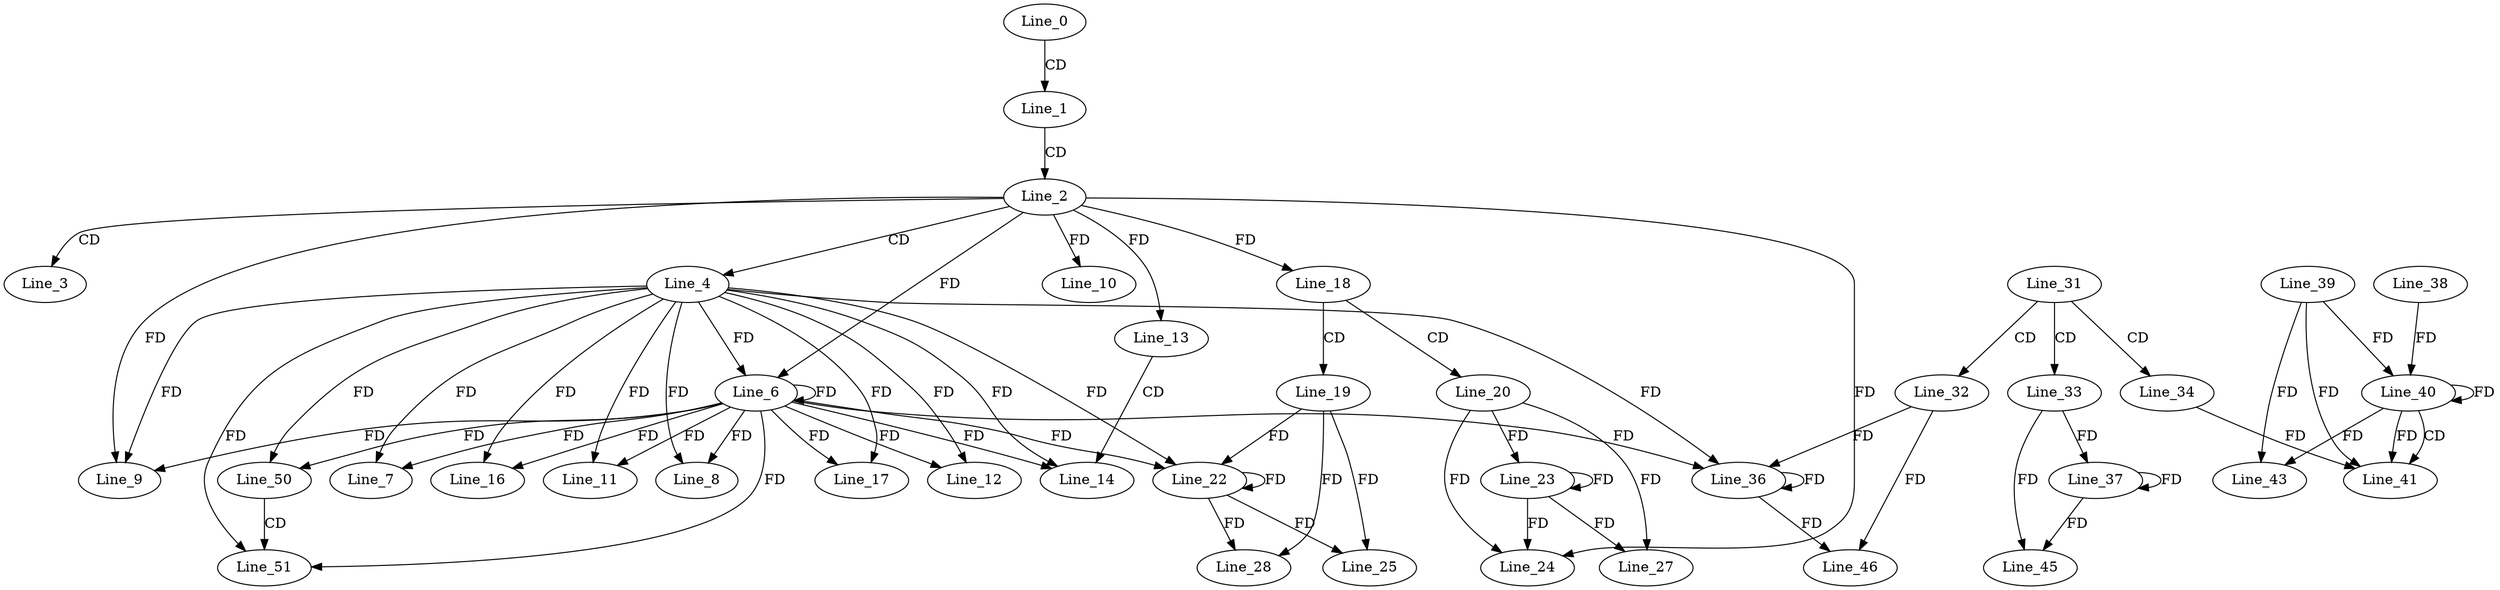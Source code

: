 digraph G {
  Line_0;
  Line_1;
  Line_2;
  Line_3;
  Line_3;
  Line_4;
  Line_6;
  Line_6;
  Line_7;
  Line_8;
  Line_9;
  Line_9;
  Line_10;
  Line_11;
  Line_12;
  Line_13;
  Line_14;
  Line_16;
  Line_17;
  Line_18;
  Line_19;
  Line_20;
  Line_22;
  Line_22;
  Line_23;
  Line_24;
  Line_25;
  Line_27;
  Line_28;
  Line_31;
  Line_32;
  Line_33;
  Line_34;
  Line_36;
  Line_36;
  Line_37;
  Line_40;
  Line_39;
  Line_40;
  Line_38;
  Line_40;
  Line_41;
  Line_41;
  Line_43;
  Line_45;
  Line_46;
  Line_50;
  Line_51;
  Line_0 -> Line_1 [ label="CD" ];
  Line_1 -> Line_2 [ label="CD" ];
  Line_2 -> Line_3 [ label="CD" ];
  Line_2 -> Line_4 [ label="CD" ];
  Line_4 -> Line_6 [ label="FD" ];
  Line_6 -> Line_6 [ label="FD" ];
  Line_2 -> Line_6 [ label="FD" ];
  Line_4 -> Line_7 [ label="FD" ];
  Line_6 -> Line_7 [ label="FD" ];
  Line_4 -> Line_8 [ label="FD" ];
  Line_6 -> Line_8 [ label="FD" ];
  Line_4 -> Line_9 [ label="FD" ];
  Line_6 -> Line_9 [ label="FD" ];
  Line_2 -> Line_9 [ label="FD" ];
  Line_2 -> Line_10 [ label="FD" ];
  Line_4 -> Line_11 [ label="FD" ];
  Line_6 -> Line_11 [ label="FD" ];
  Line_4 -> Line_12 [ label="FD" ];
  Line_6 -> Line_12 [ label="FD" ];
  Line_2 -> Line_13 [ label="FD" ];
  Line_13 -> Line_14 [ label="CD" ];
  Line_4 -> Line_14 [ label="FD" ];
  Line_6 -> Line_14 [ label="FD" ];
  Line_4 -> Line_16 [ label="FD" ];
  Line_6 -> Line_16 [ label="FD" ];
  Line_4 -> Line_17 [ label="FD" ];
  Line_6 -> Line_17 [ label="FD" ];
  Line_2 -> Line_18 [ label="FD" ];
  Line_18 -> Line_19 [ label="CD" ];
  Line_18 -> Line_20 [ label="CD" ];
  Line_19 -> Line_22 [ label="FD" ];
  Line_22 -> Line_22 [ label="FD" ];
  Line_4 -> Line_22 [ label="FD" ];
  Line_6 -> Line_22 [ label="FD" ];
  Line_20 -> Line_23 [ label="FD" ];
  Line_23 -> Line_23 [ label="FD" ];
  Line_20 -> Line_24 [ label="FD" ];
  Line_23 -> Line_24 [ label="FD" ];
  Line_2 -> Line_24 [ label="FD" ];
  Line_19 -> Line_25 [ label="FD" ];
  Line_22 -> Line_25 [ label="FD" ];
  Line_20 -> Line_27 [ label="FD" ];
  Line_23 -> Line_27 [ label="FD" ];
  Line_19 -> Line_28 [ label="FD" ];
  Line_22 -> Line_28 [ label="FD" ];
  Line_31 -> Line_32 [ label="CD" ];
  Line_31 -> Line_33 [ label="CD" ];
  Line_31 -> Line_34 [ label="CD" ];
  Line_32 -> Line_36 [ label="FD" ];
  Line_36 -> Line_36 [ label="FD" ];
  Line_4 -> Line_36 [ label="FD" ];
  Line_6 -> Line_36 [ label="FD" ];
  Line_33 -> Line_37 [ label="FD" ];
  Line_37 -> Line_37 [ label="FD" ];
  Line_40 -> Line_40 [ label="FD" ];
  Line_39 -> Line_40 [ label="FD" ];
  Line_38 -> Line_40 [ label="FD" ];
  Line_40 -> Line_41 [ label="CD" ];
  Line_34 -> Line_41 [ label="FD" ];
  Line_40 -> Line_41 [ label="FD" ];
  Line_39 -> Line_41 [ label="FD" ];
  Line_40 -> Line_43 [ label="FD" ];
  Line_39 -> Line_43 [ label="FD" ];
  Line_33 -> Line_45 [ label="FD" ];
  Line_37 -> Line_45 [ label="FD" ];
  Line_32 -> Line_46 [ label="FD" ];
  Line_36 -> Line_46 [ label="FD" ];
  Line_4 -> Line_50 [ label="FD" ];
  Line_6 -> Line_50 [ label="FD" ];
  Line_50 -> Line_51 [ label="CD" ];
  Line_4 -> Line_51 [ label="FD" ];
  Line_6 -> Line_51 [ label="FD" ];
}
